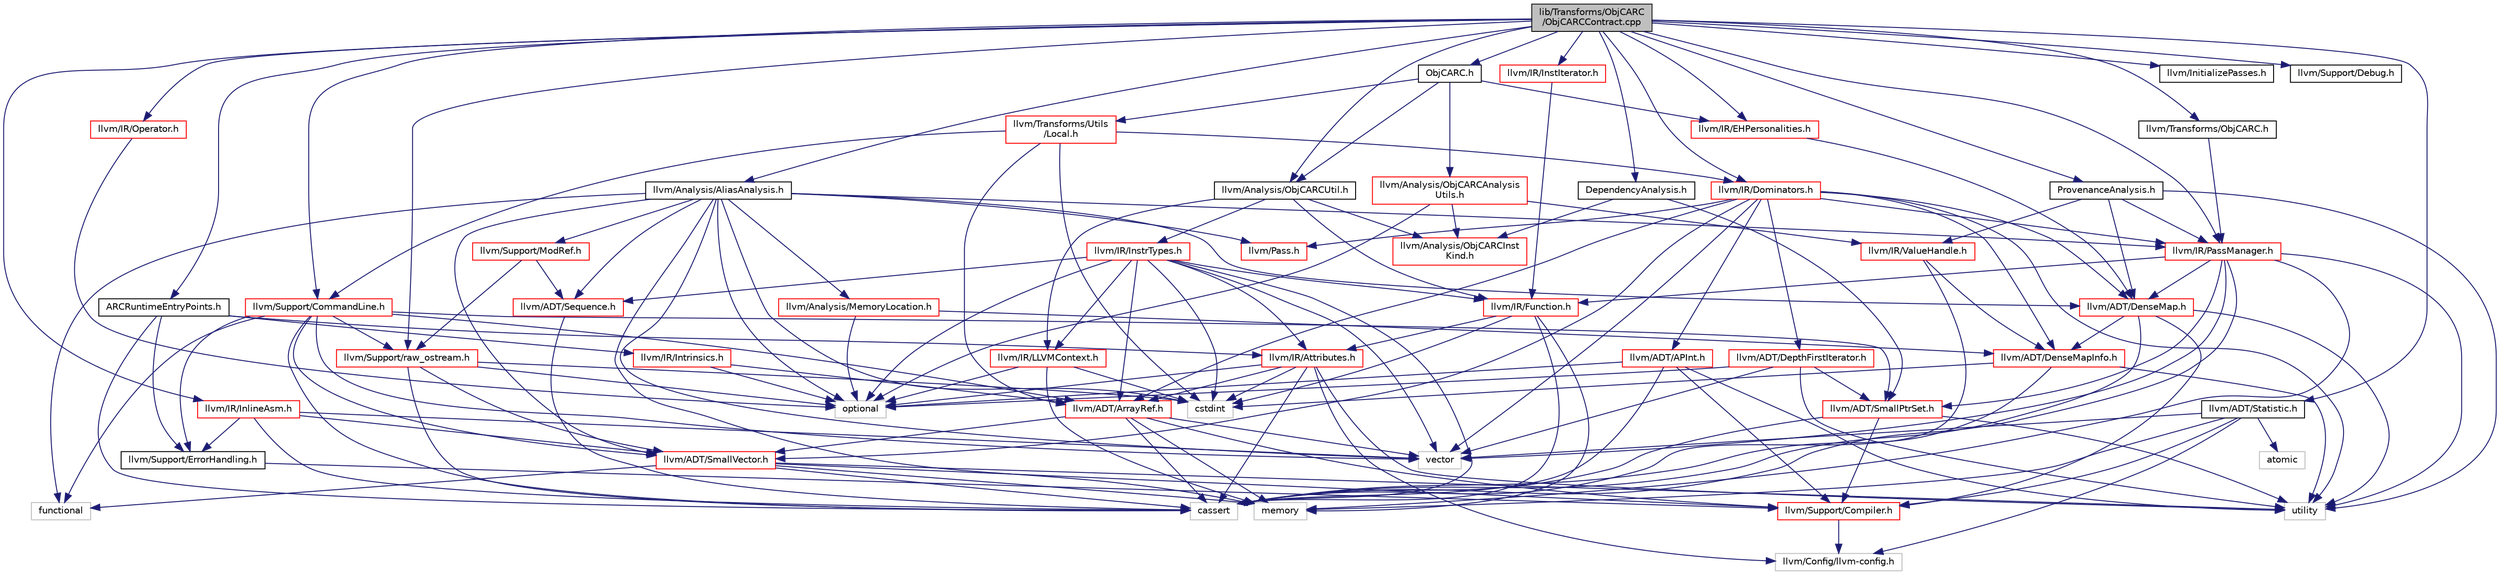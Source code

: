 digraph "lib/Transforms/ObjCARC/ObjCARCContract.cpp"
{
 // LATEX_PDF_SIZE
  bgcolor="transparent";
  edge [fontname="Helvetica",fontsize="10",labelfontname="Helvetica",labelfontsize="10"];
  node [fontname="Helvetica",fontsize="10",shape=record];
  Node1 [label="lib/Transforms/ObjCARC\l/ObjCARCContract.cpp",height=0.2,width=0.4,color="black", fillcolor="grey75", style="filled", fontcolor="black",tooltip=" "];
  Node1 -> Node2 [color="midnightblue",fontsize="10",style="solid",fontname="Helvetica"];
  Node2 [label="ARCRuntimeEntryPoints.h",height=0.2,width=0.4,color="black",URL="$ARCRuntimeEntryPoints_8h.html",tooltip=" "];
  Node2 -> Node3 [color="midnightblue",fontsize="10",style="solid",fontname="Helvetica"];
  Node3 [label="llvm/IR/Attributes.h",height=0.2,width=0.4,color="red",URL="$Attributes_8h.html",tooltip=" "];
  Node3 -> Node10 [color="midnightblue",fontsize="10",style="solid",fontname="Helvetica"];
  Node10 [label="llvm/ADT/ArrayRef.h",height=0.2,width=0.4,color="red",URL="$ArrayRef_8h.html",tooltip=" "];
  Node10 -> Node32 [color="midnightblue",fontsize="10",style="solid",fontname="Helvetica"];
  Node32 [label="llvm/ADT/SmallVector.h",height=0.2,width=0.4,color="red",URL="$SmallVector_8h.html",tooltip=" "];
  Node32 -> Node14 [color="midnightblue",fontsize="10",style="solid",fontname="Helvetica"];
  Node14 [label="llvm/Support/Compiler.h",height=0.2,width=0.4,color="red",URL="$Compiler_8h.html",tooltip=" "];
  Node14 -> Node15 [color="midnightblue",fontsize="10",style="solid",fontname="Helvetica"];
  Node15 [label="llvm/Config/llvm-config.h",height=0.2,width=0.4,color="grey75",tooltip=" "];
  Node32 -> Node28 [color="midnightblue",fontsize="10",style="solid",fontname="Helvetica"];
  Node28 [label="cassert",height=0.2,width=0.4,color="grey75",tooltip=" "];
  Node32 -> Node34 [color="midnightblue",fontsize="10",style="solid",fontname="Helvetica"];
  Node34 [label="functional",height=0.2,width=0.4,color="grey75",tooltip=" "];
  Node32 -> Node37 [color="midnightblue",fontsize="10",style="solid",fontname="Helvetica"];
  Node37 [label="memory",height=0.2,width=0.4,color="grey75",tooltip=" "];
  Node32 -> Node26 [color="midnightblue",fontsize="10",style="solid",fontname="Helvetica"];
  Node26 [label="utility",height=0.2,width=0.4,color="grey75",tooltip=" "];
  Node10 -> Node14 [color="midnightblue",fontsize="10",style="solid",fontname="Helvetica"];
  Node10 -> Node28 [color="midnightblue",fontsize="10",style="solid",fontname="Helvetica"];
  Node10 -> Node37 [color="midnightblue",fontsize="10",style="solid",fontname="Helvetica"];
  Node10 -> Node47 [color="midnightblue",fontsize="10",style="solid",fontname="Helvetica"];
  Node47 [label="vector",height=0.2,width=0.4,color="grey75",tooltip=" "];
  Node3 -> Node15 [color="midnightblue",fontsize="10",style="solid",fontname="Helvetica"];
  Node3 -> Node28 [color="midnightblue",fontsize="10",style="solid",fontname="Helvetica"];
  Node3 -> Node19 [color="midnightblue",fontsize="10",style="solid",fontname="Helvetica"];
  Node19 [label="cstdint",height=0.2,width=0.4,color="grey75",tooltip=" "];
  Node3 -> Node29 [color="midnightblue",fontsize="10",style="solid",fontname="Helvetica"];
  Node29 [label="optional",height=0.2,width=0.4,color="grey75",tooltip=" "];
  Node3 -> Node26 [color="midnightblue",fontsize="10",style="solid",fontname="Helvetica"];
  Node2 -> Node62 [color="midnightblue",fontsize="10",style="solid",fontname="Helvetica"];
  Node62 [label="llvm/IR/Intrinsics.h",height=0.2,width=0.4,color="red",URL="$Intrinsics_8h.html",tooltip=" "];
  Node62 -> Node10 [color="midnightblue",fontsize="10",style="solid",fontname="Helvetica"];
  Node62 -> Node29 [color="midnightblue",fontsize="10",style="solid",fontname="Helvetica"];
  Node2 -> Node13 [color="midnightblue",fontsize="10",style="solid",fontname="Helvetica"];
  Node13 [label="llvm/Support/ErrorHandling.h",height=0.2,width=0.4,color="black",URL="$Support_2ErrorHandling_8h.html",tooltip=" "];
  Node13 -> Node14 [color="midnightblue",fontsize="10",style="solid",fontname="Helvetica"];
  Node2 -> Node28 [color="midnightblue",fontsize="10",style="solid",fontname="Helvetica"];
  Node1 -> Node67 [color="midnightblue",fontsize="10",style="solid",fontname="Helvetica"];
  Node67 [label="DependencyAnalysis.h",height=0.2,width=0.4,color="black",URL="$DependencyAnalysis_8h.html",tooltip=" "];
  Node67 -> Node68 [color="midnightblue",fontsize="10",style="solid",fontname="Helvetica"];
  Node68 [label="llvm/ADT/SmallPtrSet.h",height=0.2,width=0.4,color="red",URL="$SmallPtrSet_8h.html",tooltip=" "];
  Node68 -> Node14 [color="midnightblue",fontsize="10",style="solid",fontname="Helvetica"];
  Node68 -> Node28 [color="midnightblue",fontsize="10",style="solid",fontname="Helvetica"];
  Node68 -> Node26 [color="midnightblue",fontsize="10",style="solid",fontname="Helvetica"];
  Node67 -> Node71 [color="midnightblue",fontsize="10",style="solid",fontname="Helvetica"];
  Node71 [label="llvm/Analysis/ObjCARCInst\lKind.h",height=0.2,width=0.4,color="red",URL="$ObjCARCInstKind_8h.html",tooltip=" "];
  Node1 -> Node125 [color="midnightblue",fontsize="10",style="solid",fontname="Helvetica"];
  Node125 [label="ObjCARC.h",height=0.2,width=0.4,color="black",URL="$lib_2Transforms_2ObjCARC_2ObjCARC_8h.html",tooltip=" "];
  Node125 -> Node126 [color="midnightblue",fontsize="10",style="solid",fontname="Helvetica"];
  Node126 [label="llvm/Analysis/ObjCARCAnalysis\lUtils.h",height=0.2,width=0.4,color="red",URL="$ObjCARCAnalysisUtils_8h.html",tooltip=" "];
  Node126 -> Node71 [color="midnightblue",fontsize="10",style="solid",fontname="Helvetica"];
  Node126 -> Node142 [color="midnightblue",fontsize="10",style="solid",fontname="Helvetica"];
  Node142 [label="llvm/IR/ValueHandle.h",height=0.2,width=0.4,color="red",URL="$ValueHandle_8h.html",tooltip=" "];
  Node142 -> Node53 [color="midnightblue",fontsize="10",style="solid",fontname="Helvetica"];
  Node53 [label="llvm/ADT/DenseMapInfo.h",height=0.2,width=0.4,color="red",URL="$DenseMapInfo_8h.html",tooltip=" "];
  Node53 -> Node28 [color="midnightblue",fontsize="10",style="solid",fontname="Helvetica"];
  Node53 -> Node19 [color="midnightblue",fontsize="10",style="solid",fontname="Helvetica"];
  Node53 -> Node26 [color="midnightblue",fontsize="10",style="solid",fontname="Helvetica"];
  Node142 -> Node28 [color="midnightblue",fontsize="10",style="solid",fontname="Helvetica"];
  Node126 -> Node29 [color="midnightblue",fontsize="10",style="solid",fontname="Helvetica"];
  Node125 -> Node143 [color="midnightblue",fontsize="10",style="solid",fontname="Helvetica"];
  Node143 [label="llvm/Analysis/ObjCARCUtil.h",height=0.2,width=0.4,color="black",URL="$ObjCARCUtil_8h.html",tooltip=" "];
  Node143 -> Node71 [color="midnightblue",fontsize="10",style="solid",fontname="Helvetica"];
  Node143 -> Node109 [color="midnightblue",fontsize="10",style="solid",fontname="Helvetica"];
  Node109 [label="llvm/IR/Function.h",height=0.2,width=0.4,color="red",URL="$Function_8h.html",tooltip=" "];
  Node109 -> Node3 [color="midnightblue",fontsize="10",style="solid",fontname="Helvetica"];
  Node109 -> Node28 [color="midnightblue",fontsize="10",style="solid",fontname="Helvetica"];
  Node109 -> Node19 [color="midnightblue",fontsize="10",style="solid",fontname="Helvetica"];
  Node109 -> Node37 [color="midnightblue",fontsize="10",style="solid",fontname="Helvetica"];
  Node143 -> Node120 [color="midnightblue",fontsize="10",style="solid",fontname="Helvetica"];
  Node120 [label="llvm/IR/InstrTypes.h",height=0.2,width=0.4,color="red",URL="$InstrTypes_8h.html",tooltip=" "];
  Node120 -> Node10 [color="midnightblue",fontsize="10",style="solid",fontname="Helvetica"];
  Node120 -> Node121 [color="midnightblue",fontsize="10",style="solid",fontname="Helvetica"];
  Node121 [label="llvm/ADT/Sequence.h",height=0.2,width=0.4,color="red",URL="$Sequence_8h.html",tooltip=" "];
  Node121 -> Node28 [color="midnightblue",fontsize="10",style="solid",fontname="Helvetica"];
  Node120 -> Node3 [color="midnightblue",fontsize="10",style="solid",fontname="Helvetica"];
  Node120 -> Node109 [color="midnightblue",fontsize="10",style="solid",fontname="Helvetica"];
  Node120 -> Node102 [color="midnightblue",fontsize="10",style="solid",fontname="Helvetica"];
  Node102 [label="llvm/IR/LLVMContext.h",height=0.2,width=0.4,color="red",URL="$LLVMContext_8h.html",tooltip=" "];
  Node102 -> Node19 [color="midnightblue",fontsize="10",style="solid",fontname="Helvetica"];
  Node102 -> Node37 [color="midnightblue",fontsize="10",style="solid",fontname="Helvetica"];
  Node102 -> Node29 [color="midnightblue",fontsize="10",style="solid",fontname="Helvetica"];
  Node120 -> Node28 [color="midnightblue",fontsize="10",style="solid",fontname="Helvetica"];
  Node120 -> Node19 [color="midnightblue",fontsize="10",style="solid",fontname="Helvetica"];
  Node120 -> Node29 [color="midnightblue",fontsize="10",style="solid",fontname="Helvetica"];
  Node120 -> Node47 [color="midnightblue",fontsize="10",style="solid",fontname="Helvetica"];
  Node143 -> Node102 [color="midnightblue",fontsize="10",style="solid",fontname="Helvetica"];
  Node125 -> Node144 [color="midnightblue",fontsize="10",style="solid",fontname="Helvetica"];
  Node144 [label="llvm/IR/EHPersonalities.h",height=0.2,width=0.4,color="red",URL="$EHPersonalities_8h.html",tooltip=" "];
  Node144 -> Node75 [color="midnightblue",fontsize="10",style="solid",fontname="Helvetica"];
  Node75 [label="llvm/ADT/DenseMap.h",height=0.2,width=0.4,color="red",URL="$DenseMap_8h.html",tooltip=" "];
  Node75 -> Node53 [color="midnightblue",fontsize="10",style="solid",fontname="Helvetica"];
  Node75 -> Node14 [color="midnightblue",fontsize="10",style="solid",fontname="Helvetica"];
  Node75 -> Node28 [color="midnightblue",fontsize="10",style="solid",fontname="Helvetica"];
  Node75 -> Node26 [color="midnightblue",fontsize="10",style="solid",fontname="Helvetica"];
  Node125 -> Node146 [color="midnightblue",fontsize="10",style="solid",fontname="Helvetica"];
  Node146 [label="llvm/Transforms/Utils\l/Local.h",height=0.2,width=0.4,color="red",URL="$Transforms_2Utils_2Local_8h.html",tooltip=" "];
  Node146 -> Node10 [color="midnightblue",fontsize="10",style="solid",fontname="Helvetica"];
  Node146 -> Node147 [color="midnightblue",fontsize="10",style="solid",fontname="Helvetica"];
  Node147 [label="llvm/IR/Dominators.h",height=0.2,width=0.4,color="red",URL="$Dominators_8h.html",tooltip=" "];
  Node147 -> Node131 [color="midnightblue",fontsize="10",style="solid",fontname="Helvetica"];
  Node131 [label="llvm/ADT/APInt.h",height=0.2,width=0.4,color="red",URL="$APInt_8h.html",tooltip=" "];
  Node131 -> Node14 [color="midnightblue",fontsize="10",style="solid",fontname="Helvetica"];
  Node131 -> Node28 [color="midnightblue",fontsize="10",style="solid",fontname="Helvetica"];
  Node131 -> Node29 [color="midnightblue",fontsize="10",style="solid",fontname="Helvetica"];
  Node131 -> Node26 [color="midnightblue",fontsize="10",style="solid",fontname="Helvetica"];
  Node147 -> Node10 [color="midnightblue",fontsize="10",style="solid",fontname="Helvetica"];
  Node147 -> Node75 [color="midnightblue",fontsize="10",style="solid",fontname="Helvetica"];
  Node147 -> Node53 [color="midnightblue",fontsize="10",style="solid",fontname="Helvetica"];
  Node147 -> Node148 [color="midnightblue",fontsize="10",style="solid",fontname="Helvetica"];
  Node148 [label="llvm/ADT/DepthFirstIterator.h",height=0.2,width=0.4,color="red",URL="$DepthFirstIterator_8h.html",tooltip=" "];
  Node148 -> Node68 [color="midnightblue",fontsize="10",style="solid",fontname="Helvetica"];
  Node148 -> Node29 [color="midnightblue",fontsize="10",style="solid",fontname="Helvetica"];
  Node148 -> Node26 [color="midnightblue",fontsize="10",style="solid",fontname="Helvetica"];
  Node148 -> Node47 [color="midnightblue",fontsize="10",style="solid",fontname="Helvetica"];
  Node147 -> Node32 [color="midnightblue",fontsize="10",style="solid",fontname="Helvetica"];
  Node147 -> Node149 [color="midnightblue",fontsize="10",style="solid",fontname="Helvetica"];
  Node149 [label="llvm/IR/PassManager.h",height=0.2,width=0.4,color="red",URL="$PassManager_8h.html",tooltip=" "];
  Node149 -> Node75 [color="midnightblue",fontsize="10",style="solid",fontname="Helvetica"];
  Node149 -> Node68 [color="midnightblue",fontsize="10",style="solid",fontname="Helvetica"];
  Node149 -> Node109 [color="midnightblue",fontsize="10",style="solid",fontname="Helvetica"];
  Node149 -> Node28 [color="midnightblue",fontsize="10",style="solid",fontname="Helvetica"];
  Node149 -> Node37 [color="midnightblue",fontsize="10",style="solid",fontname="Helvetica"];
  Node149 -> Node26 [color="midnightblue",fontsize="10",style="solid",fontname="Helvetica"];
  Node149 -> Node47 [color="midnightblue",fontsize="10",style="solid",fontname="Helvetica"];
  Node147 -> Node165 [color="midnightblue",fontsize="10",style="solid",fontname="Helvetica"];
  Node165 [label="llvm/Pass.h",height=0.2,width=0.4,color="red",URL="$Pass_8h.html",tooltip=" "];
  Node147 -> Node26 [color="midnightblue",fontsize="10",style="solid",fontname="Helvetica"];
  Node147 -> Node47 [color="midnightblue",fontsize="10",style="solid",fontname="Helvetica"];
  Node146 -> Node181 [color="midnightblue",fontsize="10",style="solid",fontname="Helvetica"];
  Node181 [label="llvm/Support/CommandLine.h",height=0.2,width=0.4,color="red",URL="$CommandLine_8h.html",tooltip=" "];
  Node181 -> Node10 [color="midnightblue",fontsize="10",style="solid",fontname="Helvetica"];
  Node181 -> Node68 [color="midnightblue",fontsize="10",style="solid",fontname="Helvetica"];
  Node181 -> Node32 [color="midnightblue",fontsize="10",style="solid",fontname="Helvetica"];
  Node181 -> Node13 [color="midnightblue",fontsize="10",style="solid",fontname="Helvetica"];
  Node181 -> Node64 [color="midnightblue",fontsize="10",style="solid",fontname="Helvetica"];
  Node64 [label="llvm/Support/raw_ostream.h",height=0.2,width=0.4,color="red",URL="$raw__ostream_8h.html",tooltip=" "];
  Node64 -> Node32 [color="midnightblue",fontsize="10",style="solid",fontname="Helvetica"];
  Node64 -> Node28 [color="midnightblue",fontsize="10",style="solid",fontname="Helvetica"];
  Node64 -> Node19 [color="midnightblue",fontsize="10",style="solid",fontname="Helvetica"];
  Node64 -> Node29 [color="midnightblue",fontsize="10",style="solid",fontname="Helvetica"];
  Node181 -> Node28 [color="midnightblue",fontsize="10",style="solid",fontname="Helvetica"];
  Node181 -> Node34 [color="midnightblue",fontsize="10",style="solid",fontname="Helvetica"];
  Node181 -> Node47 [color="midnightblue",fontsize="10",style="solid",fontname="Helvetica"];
  Node146 -> Node19 [color="midnightblue",fontsize="10",style="solid",fontname="Helvetica"];
  Node1 -> Node187 [color="midnightblue",fontsize="10",style="solid",fontname="Helvetica"];
  Node187 [label="ProvenanceAnalysis.h",height=0.2,width=0.4,color="black",URL="$ProvenanceAnalysis_8h.html",tooltip=" "];
  Node187 -> Node75 [color="midnightblue",fontsize="10",style="solid",fontname="Helvetica"];
  Node187 -> Node149 [color="midnightblue",fontsize="10",style="solid",fontname="Helvetica"];
  Node187 -> Node142 [color="midnightblue",fontsize="10",style="solid",fontname="Helvetica"];
  Node187 -> Node26 [color="midnightblue",fontsize="10",style="solid",fontname="Helvetica"];
  Node1 -> Node188 [color="midnightblue",fontsize="10",style="solid",fontname="Helvetica"];
  Node188 [label="llvm/ADT/Statistic.h",height=0.2,width=0.4,color="black",URL="$Statistic_8h.html",tooltip=" "];
  Node188 -> Node15 [color="midnightblue",fontsize="10",style="solid",fontname="Helvetica"];
  Node188 -> Node14 [color="midnightblue",fontsize="10",style="solid",fontname="Helvetica"];
  Node188 -> Node183 [color="midnightblue",fontsize="10",style="solid",fontname="Helvetica"];
  Node183 [label="atomic",height=0.2,width=0.4,color="grey75",tooltip=" "];
  Node188 -> Node37 [color="midnightblue",fontsize="10",style="solid",fontname="Helvetica"];
  Node188 -> Node47 [color="midnightblue",fontsize="10",style="solid",fontname="Helvetica"];
  Node1 -> Node189 [color="midnightblue",fontsize="10",style="solid",fontname="Helvetica"];
  Node189 [label="llvm/Analysis/AliasAnalysis.h",height=0.2,width=0.4,color="black",URL="$AliasAnalysis_8h.html",tooltip=" "];
  Node189 -> Node75 [color="midnightblue",fontsize="10",style="solid",fontname="Helvetica"];
  Node189 -> Node121 [color="midnightblue",fontsize="10",style="solid",fontname="Helvetica"];
  Node189 -> Node32 [color="midnightblue",fontsize="10",style="solid",fontname="Helvetica"];
  Node189 -> Node190 [color="midnightblue",fontsize="10",style="solid",fontname="Helvetica"];
  Node190 [label="llvm/Analysis/MemoryLocation.h",height=0.2,width=0.4,color="red",URL="$MemoryLocation_8h.html",tooltip=" "];
  Node190 -> Node53 [color="midnightblue",fontsize="10",style="solid",fontname="Helvetica"];
  Node190 -> Node29 [color="midnightblue",fontsize="10",style="solid",fontname="Helvetica"];
  Node189 -> Node149 [color="midnightblue",fontsize="10",style="solid",fontname="Helvetica"];
  Node189 -> Node165 [color="midnightblue",fontsize="10",style="solid",fontname="Helvetica"];
  Node189 -> Node191 [color="midnightblue",fontsize="10",style="solid",fontname="Helvetica"];
  Node191 [label="llvm/Support/ModRef.h",height=0.2,width=0.4,color="red",URL="$ModRef_8h.html",tooltip=" "];
  Node191 -> Node121 [color="midnightblue",fontsize="10",style="solid",fontname="Helvetica"];
  Node191 -> Node64 [color="midnightblue",fontsize="10",style="solid",fontname="Helvetica"];
  Node189 -> Node19 [color="midnightblue",fontsize="10",style="solid",fontname="Helvetica"];
  Node189 -> Node34 [color="midnightblue",fontsize="10",style="solid",fontname="Helvetica"];
  Node189 -> Node37 [color="midnightblue",fontsize="10",style="solid",fontname="Helvetica"];
  Node189 -> Node29 [color="midnightblue",fontsize="10",style="solid",fontname="Helvetica"];
  Node189 -> Node47 [color="midnightblue",fontsize="10",style="solid",fontname="Helvetica"];
  Node1 -> Node143 [color="midnightblue",fontsize="10",style="solid",fontname="Helvetica"];
  Node1 -> Node147 [color="midnightblue",fontsize="10",style="solid",fontname="Helvetica"];
  Node1 -> Node144 [color="midnightblue",fontsize="10",style="solid",fontname="Helvetica"];
  Node1 -> Node192 [color="midnightblue",fontsize="10",style="solid",fontname="Helvetica"];
  Node192 [label="llvm/IR/InlineAsm.h",height=0.2,width=0.4,color="red",URL="$InlineAsm_8h.html",tooltip=" "];
  Node192 -> Node32 [color="midnightblue",fontsize="10",style="solid",fontname="Helvetica"];
  Node192 -> Node13 [color="midnightblue",fontsize="10",style="solid",fontname="Helvetica"];
  Node192 -> Node28 [color="midnightblue",fontsize="10",style="solid",fontname="Helvetica"];
  Node192 -> Node47 [color="midnightblue",fontsize="10",style="solid",fontname="Helvetica"];
  Node1 -> Node193 [color="midnightblue",fontsize="10",style="solid",fontname="Helvetica"];
  Node193 [label="llvm/IR/InstIterator.h",height=0.2,width=0.4,color="red",URL="$InstIterator_8h.html",tooltip=" "];
  Node193 -> Node109 [color="midnightblue",fontsize="10",style="solid",fontname="Helvetica"];
  Node1 -> Node194 [color="midnightblue",fontsize="10",style="solid",fontname="Helvetica"];
  Node194 [label="llvm/IR/Operator.h",height=0.2,width=0.4,color="red",URL="$Operator_8h.html",tooltip=" "];
  Node194 -> Node29 [color="midnightblue",fontsize="10",style="solid",fontname="Helvetica"];
  Node1 -> Node149 [color="midnightblue",fontsize="10",style="solid",fontname="Helvetica"];
  Node1 -> Node196 [color="midnightblue",fontsize="10",style="solid",fontname="Helvetica"];
  Node196 [label="llvm/InitializePasses.h",height=0.2,width=0.4,color="black",URL="$InitializePasses_8h.html",tooltip=" "];
  Node1 -> Node181 [color="midnightblue",fontsize="10",style="solid",fontname="Helvetica"];
  Node1 -> Node159 [color="midnightblue",fontsize="10",style="solid",fontname="Helvetica"];
  Node159 [label="llvm/Support/Debug.h",height=0.2,width=0.4,color="black",URL="$Debug_8h.html",tooltip=" "];
  Node1 -> Node64 [color="midnightblue",fontsize="10",style="solid",fontname="Helvetica"];
  Node1 -> Node197 [color="midnightblue",fontsize="10",style="solid",fontname="Helvetica"];
  Node197 [label="llvm/Transforms/ObjCARC.h",height=0.2,width=0.4,color="black",URL="$include_2llvm_2Transforms_2ObjCARC_8h.html",tooltip=" "];
  Node197 -> Node149 [color="midnightblue",fontsize="10",style="solid",fontname="Helvetica"];
}
